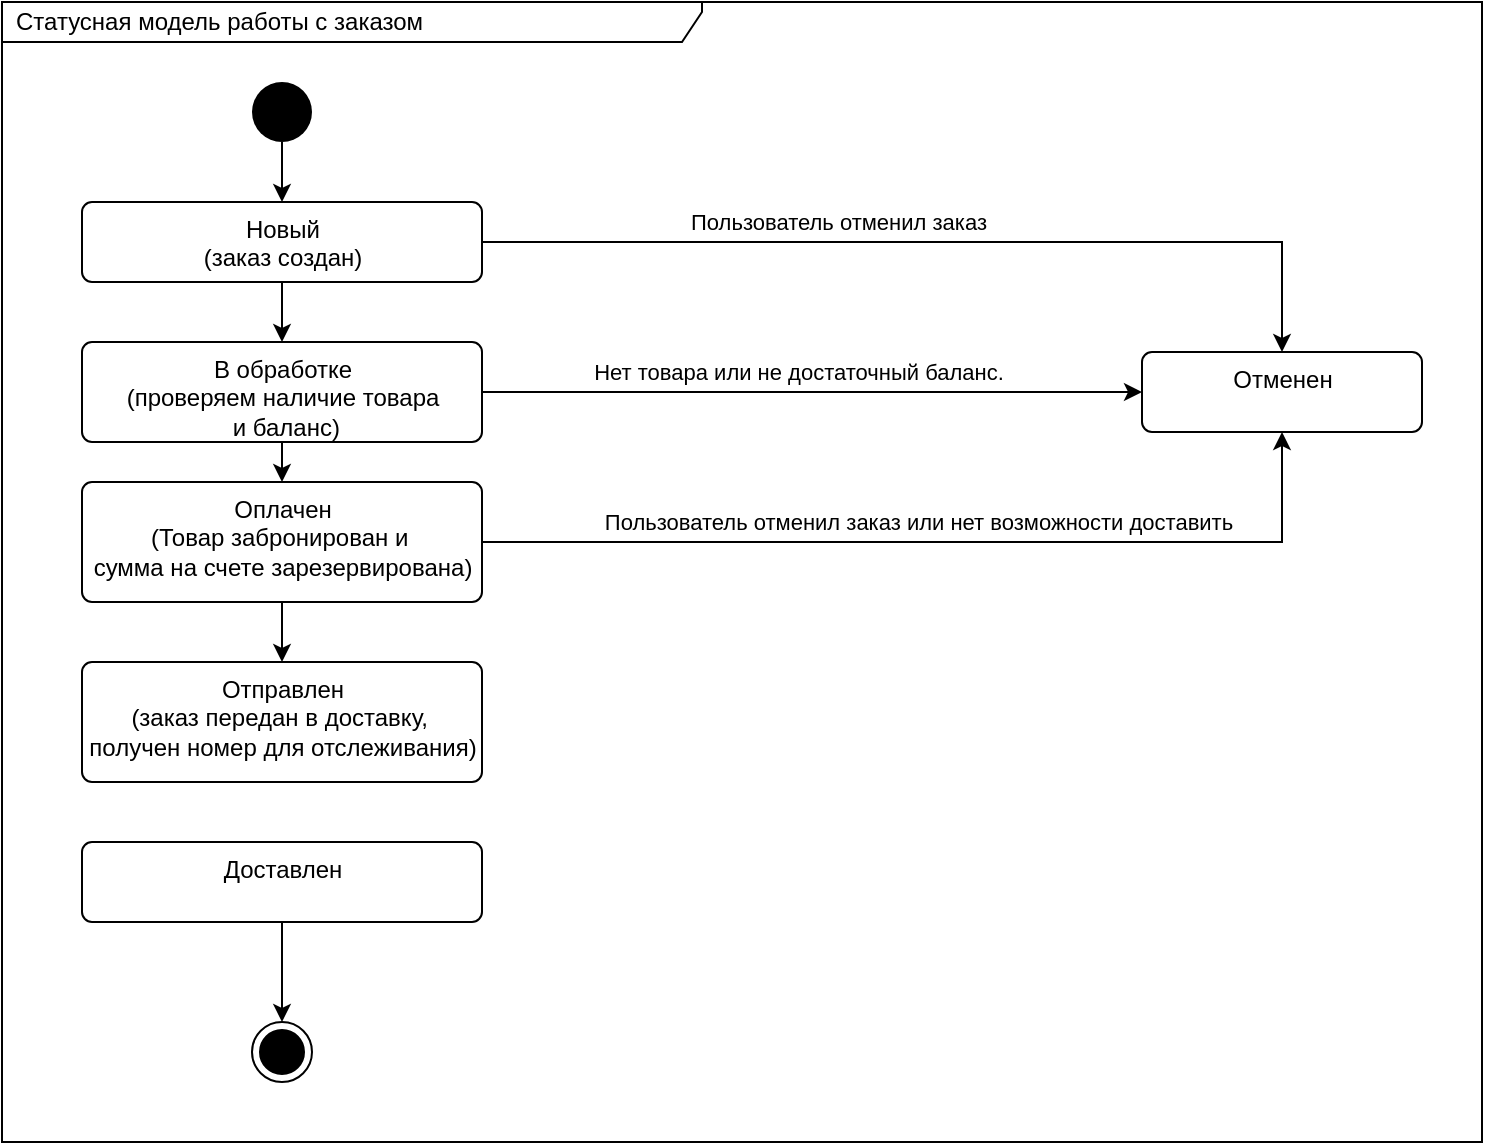 <mxfile version="26.0.4" pages="2">
  <diagram id="EZjYjFrGr3VQ2C8jx9l8" name="Verifying Access">
    <mxGraphModel dx="1430" dy="826" grid="1" gridSize="10" guides="1" tooltips="1" connect="1" arrows="1" fold="1" page="1" pageScale="1" pageWidth="1169" pageHeight="827" math="0" shadow="0">
      <root>
        <mxCell id="0" />
        <mxCell id="1" parent="0" />
        <mxCell id="rPGcQnAlgHCy1FKVBELK-1" value="Статусная модель работы с заказом" style="shape=umlFrame;whiteSpace=wrap;html=1;width=350;height=20;boundedLbl=1;verticalAlign=middle;align=left;spacingLeft=5;fontColor=#000000;fillColor=default;" parent="1" vertex="1">
          <mxGeometry x="40" y="50" width="740" height="570" as="geometry" />
        </mxCell>
        <mxCell id="kXk7Uv5nTHSRlfoIUjbw-7" value="" style="edgeStyle=orthogonalEdgeStyle;rounded=0;orthogonalLoop=1;jettySize=auto;html=1;entryX=0.5;entryY=0;entryDx=0;entryDy=0;" edge="1" parent="1" source="EBJb9w3WNIuZBFXNLwwq-1" target="vi0d4vRS0HggPI3whx-H-1">
          <mxGeometry relative="1" as="geometry" />
        </mxCell>
        <UserObject label="" link="data:page/id,dgASi5IdcRmSLp45i_bj" id="EBJb9w3WNIuZBFXNLwwq-1">
          <mxCell style="ellipse;fillColor=#000000;strokeColor=none;" parent="1" vertex="1">
            <mxGeometry x="165" y="90" width="30" height="30" as="geometry" />
          </mxCell>
        </UserObject>
        <mxCell id="vi0d4vRS0HggPI3whx-H-4" value="" style="edgeStyle=orthogonalEdgeStyle;rounded=0;orthogonalLoop=1;jettySize=auto;html=1;" parent="1" source="vi0d4vRS0HggPI3whx-H-1" target="vi0d4vRS0HggPI3whx-H-3" edge="1">
          <mxGeometry x="-0.259" y="20" relative="1" as="geometry">
            <mxPoint as="offset" />
          </mxGeometry>
        </mxCell>
        <mxCell id="ZW06rnSiX9Yk8SDodGn0-7" style="edgeStyle=orthogonalEdgeStyle;rounded=0;orthogonalLoop=1;jettySize=auto;html=1;exitX=1;exitY=0.5;exitDx=0;exitDy=0;entryX=0.5;entryY=0;entryDx=0;entryDy=0;" parent="1" source="vi0d4vRS0HggPI3whx-H-1" target="ZW06rnSiX9Yk8SDodGn0-2" edge="1">
          <mxGeometry relative="1" as="geometry">
            <mxPoint x="350" y="200" as="targetPoint" />
            <Array as="points">
              <mxPoint x="680" y="170" />
            </Array>
          </mxGeometry>
        </mxCell>
        <mxCell id="PzxShNgPtXf2Yx0DU02M-6" value="Пользователь отменил заказ" style="edgeLabel;html=1;align=center;verticalAlign=middle;resizable=0;points=[];" parent="ZW06rnSiX9Yk8SDodGn0-7" vertex="1" connectable="0">
          <mxGeometry x="-0.45" relative="1" as="geometry">
            <mxPoint x="53" y="-10" as="offset" />
          </mxGeometry>
        </mxCell>
        <mxCell id="vi0d4vRS0HggPI3whx-H-1" value="Новый&lt;br&gt;(заказ создан)" style="html=1;align=center;verticalAlign=top;rounded=1;absoluteArcSize=1;arcSize=10;dashed=0;" parent="1" vertex="1">
          <mxGeometry x="80" y="150" width="200" height="40" as="geometry" />
        </mxCell>
        <mxCell id="vi0d4vRS0HggPI3whx-H-3" value="В обработке&lt;div&gt;(проверяем наличие товара&lt;/div&gt;&lt;div&gt;&amp;nbsp;и баланс)&lt;/div&gt;" style="html=1;align=center;verticalAlign=top;rounded=1;absoluteArcSize=1;arcSize=10;dashed=0;" parent="1" vertex="1">
          <mxGeometry x="80" y="220" width="200" height="50" as="geometry" />
        </mxCell>
        <mxCell id="kXk7Uv5nTHSRlfoIUjbw-5" value="" style="edgeStyle=orthogonalEdgeStyle;rounded=0;orthogonalLoop=1;jettySize=auto;html=1;" edge="1" parent="1" source="vi0d4vRS0HggPI3whx-H-7" target="ZW06rnSiX9Yk8SDodGn0-4">
          <mxGeometry relative="1" as="geometry" />
        </mxCell>
        <mxCell id="vi0d4vRS0HggPI3whx-H-7" value="Оплачен&lt;div&gt;(Товар забронирован&amp;nbsp;&lt;span style=&quot;background-color: transparent; color: light-dark(rgb(0, 0, 0), rgb(255, 255, 255));&quot;&gt;и&amp;nbsp;&lt;/span&gt;&lt;/div&gt;&lt;div&gt;&lt;span style=&quot;background-color: transparent; color: light-dark(rgb(0, 0, 0), rgb(255, 255, 255));&quot;&gt;сумма на счете зарезервирована)&lt;/span&gt;&lt;/div&gt;" style="html=1;align=center;verticalAlign=top;rounded=1;absoluteArcSize=1;arcSize=10;dashed=0;" parent="1" vertex="1">
          <mxGeometry x="80" y="290" width="200" height="60" as="geometry" />
        </mxCell>
        <mxCell id="ZW06rnSiX9Yk8SDodGn0-2" value="Отменен" style="html=1;align=center;verticalAlign=top;rounded=1;absoluteArcSize=1;arcSize=10;dashed=0;" parent="1" vertex="1">
          <mxGeometry x="610" y="225" width="140" height="40" as="geometry" />
        </mxCell>
        <mxCell id="ZW06rnSiX9Yk8SDodGn0-4" value="Отправлен&lt;div&gt;(заказ передан в доставку,&amp;nbsp;&lt;/div&gt;&lt;div&gt;получен номер для отслеживания)&lt;/div&gt;" style="html=1;align=center;verticalAlign=top;rounded=1;absoluteArcSize=1;arcSize=10;dashed=0;" parent="1" vertex="1">
          <mxGeometry x="80" y="380" width="200" height="60" as="geometry" />
        </mxCell>
        <UserObject label="" link="data:page/id,dgASi5IdcRmSLp45i_bj" id="ZW06rnSiX9Yk8SDodGn0-13">
          <mxCell style="ellipse;html=1;shape=endState;fillColor=#000000;strokeColor=#000000;" parent="1" vertex="1">
            <mxGeometry x="165" y="560" width="30" height="30" as="geometry" />
          </mxCell>
        </UserObject>
        <mxCell id="kXk7Uv5nTHSRlfoIUjbw-1" value="Нет товара или не достаточный баланс." style="edgeStyle=orthogonalEdgeStyle;rounded=0;orthogonalLoop=1;jettySize=auto;html=1;entryX=0;entryY=0.5;entryDx=0;entryDy=0;exitX=1;exitY=0.5;exitDx=0;exitDy=0;" edge="1" parent="1" source="vi0d4vRS0HggPI3whx-H-3" target="ZW06rnSiX9Yk8SDodGn0-2">
          <mxGeometry x="-0.043" y="10" relative="1" as="geometry">
            <mxPoint as="offset" />
            <mxPoint x="590" y="170" as="sourcePoint" />
            <mxPoint x="201" y="541" as="targetPoint" />
            <Array as="points" />
          </mxGeometry>
        </mxCell>
        <mxCell id="kXk7Uv5nTHSRlfoIUjbw-2" value="" style="edgeStyle=orthogonalEdgeStyle;rounded=0;orthogonalLoop=1;jettySize=auto;html=1;exitX=0.5;exitY=1;exitDx=0;exitDy=0;entryX=0.5;entryY=0;entryDx=0;entryDy=0;" edge="1" parent="1" source="vi0d4vRS0HggPI3whx-H-3" target="vi0d4vRS0HggPI3whx-H-7">
          <mxGeometry x="-0.259" y="20" relative="1" as="geometry">
            <mxPoint as="offset" />
            <mxPoint x="190" y="200" as="sourcePoint" />
            <mxPoint x="190" y="310" as="targetPoint" />
          </mxGeometry>
        </mxCell>
        <mxCell id="kXk7Uv5nTHSRlfoIUjbw-3" value="Пользователь отменил заказ или нет возможности доставить" style="edgeStyle=orthogonalEdgeStyle;rounded=0;orthogonalLoop=1;jettySize=auto;html=1;entryX=0.5;entryY=1;entryDx=0;entryDy=0;exitX=1;exitY=0.5;exitDx=0;exitDy=0;" edge="1" parent="1" source="vi0d4vRS0HggPI3whx-H-7" target="ZW06rnSiX9Yk8SDodGn0-2">
          <mxGeometry x="-0.043" y="10" relative="1" as="geometry">
            <mxPoint as="offset" />
            <mxPoint x="310" y="435" as="sourcePoint" />
            <mxPoint x="710" y="430" as="targetPoint" />
            <Array as="points">
              <mxPoint x="680" y="320" />
            </Array>
          </mxGeometry>
        </mxCell>
        <mxCell id="kXk7Uv5nTHSRlfoIUjbw-6" value="" style="edgeStyle=orthogonalEdgeStyle;rounded=0;orthogonalLoop=1;jettySize=auto;html=1;" edge="1" parent="1" source="kXk7Uv5nTHSRlfoIUjbw-4" target="ZW06rnSiX9Yk8SDodGn0-13">
          <mxGeometry relative="1" as="geometry" />
        </mxCell>
        <mxCell id="kXk7Uv5nTHSRlfoIUjbw-4" value="Доставлен" style="html=1;align=center;verticalAlign=top;rounded=1;absoluteArcSize=1;arcSize=10;dashed=0;" vertex="1" parent="1">
          <mxGeometry x="80" y="470" width="200" height="40" as="geometry" />
        </mxCell>
      </root>
    </mxGraphModel>
  </diagram>
  <diagram id="JKd4vY2PccsirPRPme6_" name="Reconnecting">
    <mxGraphModel dx="2074" dy="1197" grid="1" gridSize="10" guides="1" tooltips="1" connect="1" arrows="1" fold="1" page="1" pageScale="1" pageWidth="1169" pageHeight="827" math="0" shadow="0">
      <root>
        <mxCell id="0" />
        <mxCell id="1" parent="0" />
        <mxCell id="C12eUxMGgNv5EMjZ2_0J-2" style="edgeStyle=orthogonalEdgeStyle;rounded=0;orthogonalLoop=1;jettySize=auto;html=1;" parent="1" source="_ona8Ecr7LBRRXpukymA-1" edge="1">
          <mxGeometry relative="1" as="geometry">
            <mxPoint x="200" y="320" as="targetPoint" />
          </mxGeometry>
        </mxCell>
        <mxCell id="_ona8Ecr7LBRRXpukymA-1" value="" style="ellipse;fillColor=#000000;strokeColor=none;" parent="1" vertex="1">
          <mxGeometry x="80" y="305" width="30" height="30" as="geometry" />
        </mxCell>
        <mxCell id="_ona8Ecr7LBRRXpukymA-2" value="Reconnecting, Locked" style="html=1;align=center;verticalAlign=top;rounded=1;absoluteArcSize=1;arcSize=10;dashed=0;fillColor=none;" parent="1" vertex="1">
          <mxGeometry x="200" y="150" width="840" height="320" as="geometry" />
        </mxCell>
        <mxCell id="_ona8Ecr7LBRRXpukymA-7" style="edgeStyle=orthogonalEdgeStyle;rounded=0;orthogonalLoop=1;jettySize=auto;html=1;" parent="1" source="_ona8Ecr7LBRRXpukymA-3" target="_ona8Ecr7LBRRXpukymA-4" edge="1">
          <mxGeometry relative="1" as="geometry" />
        </mxCell>
        <mxCell id="_ona8Ecr7LBRRXpukymA-3" value="" style="ellipse;fillColor=#000000;strokeColor=none;" parent="1" vertex="1">
          <mxGeometry x="270" y="230" width="30" height="30" as="geometry" />
        </mxCell>
        <mxCell id="2e3wcNazp82CeaKeVhul-2" style="edgeStyle=orthogonalEdgeStyle;rounded=0;orthogonalLoop=1;jettySize=auto;html=1;" parent="1" source="_ona8Ecr7LBRRXpukymA-4" target="2e3wcNazp82CeaKeVhul-1" edge="1">
          <mxGeometry relative="1" as="geometry">
            <Array as="points">
              <mxPoint x="450" y="285" />
            </Array>
          </mxGeometry>
        </mxCell>
        <mxCell id="2e3wcNazp82CeaKeVhul-3" value="success [connection established]" style="edgeLabel;html=1;align=center;verticalAlign=middle;resizable=0;points=[];" parent="2e3wcNazp82CeaKeVhul-2" vertex="1" connectable="0">
          <mxGeometry x="-0.958" y="-1" relative="1" as="geometry">
            <mxPoint as="offset" />
          </mxGeometry>
        </mxCell>
        <mxCell id="_ona8Ecr7LBRRXpukymA-4" value="Establishing Connection" style="html=1;align=center;verticalAlign=top;rounded=1;absoluteArcSize=1;arcSize=10;dashed=0;fillColor=none;" parent="1" vertex="1">
          <mxGeometry x="380" y="225" width="140" height="40" as="geometry" />
        </mxCell>
        <mxCell id="_ona8Ecr7LBRRXpukymA-5" style="edgeStyle=orthogonalEdgeStyle;rounded=0;orthogonalLoop=1;jettySize=auto;html=1;" parent="1" source="_ona8Ecr7LBRRXpukymA-4" target="_ona8Ecr7LBRRXpukymA-4" edge="1">
          <mxGeometry relative="1" as="geometry">
            <Array as="points">
              <mxPoint x="560" y="250" />
              <mxPoint x="530" y="200" />
            </Array>
          </mxGeometry>
        </mxCell>
        <mxCell id="_ona8Ecr7LBRRXpukymA-6" value="failed [no connection] /wait 5 seconds /connect" style="edgeLabel;html=1;align=center;verticalAlign=middle;resizable=0;points=[];" parent="_ona8Ecr7LBRRXpukymA-5" vertex="1" connectable="0">
          <mxGeometry x="-0.529" y="-2" relative="1" as="geometry">
            <mxPoint x="78" as="offset" />
          </mxGeometry>
        </mxCell>
        <mxCell id="_ona8Ecr7LBRRXpukymA-10" style="edgeStyle=orthogonalEdgeStyle;rounded=0;orthogonalLoop=1;jettySize=auto;html=1;" parent="1" source="_ona8Ecr7LBRRXpukymA-8" target="_ona8Ecr7LBRRXpukymA-9" edge="1">
          <mxGeometry relative="1" as="geometry" />
        </mxCell>
        <mxCell id="_ona8Ecr7LBRRXpukymA-8" value="" style="ellipse;fillColor=#000000;strokeColor=none;" parent="1" vertex="1">
          <mxGeometry x="270" y="389" width="30" height="30" as="geometry" />
        </mxCell>
        <mxCell id="_ona8Ecr7LBRRXpukymA-12" style="edgeStyle=orthogonalEdgeStyle;rounded=0;orthogonalLoop=1;jettySize=auto;html=1;" parent="1" source="_ona8Ecr7LBRRXpukymA-9" target="_ona8Ecr7LBRRXpukymA-11" edge="1">
          <mxGeometry relative="1" as="geometry" />
        </mxCell>
        <mxCell id="C12eUxMGgNv5EMjZ2_0J-1" value="key presented [valid RFID code] /verify access" style="edgeLabel;html=1;align=center;verticalAlign=middle;resizable=0;points=[];" parent="_ona8Ecr7LBRRXpukymA-12" vertex="1" connectable="0">
          <mxGeometry x="-0.689" y="-1" relative="1" as="geometry">
            <mxPoint x="76" y="-11" as="offset" />
          </mxGeometry>
        </mxCell>
        <mxCell id="_ona8Ecr7LBRRXpukymA-9" value="Listening" style="html=1;align=center;verticalAlign=top;rounded=1;absoluteArcSize=1;arcSize=10;fillColor=none;" parent="1" vertex="1">
          <mxGeometry x="380" y="384" width="140" height="40" as="geometry" />
        </mxCell>
        <mxCell id="2e3wcNazp82CeaKeVhul-5" style="edgeStyle=orthogonalEdgeStyle;rounded=0;orthogonalLoop=1;jettySize=auto;html=1;" parent="1" source="_ona8Ecr7LBRRXpukymA-11" target="_ona8Ecr7LBRRXpukymA-9" edge="1">
          <mxGeometry relative="1" as="geometry">
            <Array as="points">
              <mxPoint x="960" y="404" />
              <mxPoint x="960" y="360" />
              <mxPoint x="450" y="360" />
            </Array>
          </mxGeometry>
        </mxCell>
        <UserObject label="Verifying Access &lt;br&gt;via Internal Records" link="data:page/id,EZjYjFrGr3VQ2C8jx9l8" id="_ona8Ecr7LBRRXpukymA-11">
          <mxCell style="html=1;align=center;verticalAlign=top;rounded=1;absoluteArcSize=1;arcSize=10;dashed=1;fillColor=none;" parent="1" vertex="1">
            <mxGeometry x="780" y="384" width="140" height="40" as="geometry" />
          </mxCell>
        </UserObject>
        <mxCell id="2e3wcNazp82CeaKeVhul-1" value="" style="ellipse;html=1;shape=endState;fillColor=#000000;strokeColor=#000000;" parent="1" vertex="1">
          <mxGeometry x="980" y="270" width="30" height="30" as="geometry" />
        </mxCell>
        <mxCell id="C12eUxMGgNv5EMjZ2_0J-3" value="" style="endArrow=none;dashed=1;html=1;rounded=0;exitX=0;exitY=0.534;exitDx=0;exitDy=0;exitPerimeter=0;" parent="1" source="_ona8Ecr7LBRRXpukymA-2" edge="1">
          <mxGeometry width="50" height="50" relative="1" as="geometry">
            <mxPoint x="650" y="450" as="sourcePoint" />
            <mxPoint x="1040" y="321" as="targetPoint" />
          </mxGeometry>
        </mxCell>
        <mxCell id="nmcikMg4KhcZrkHjir1N-1" value="IOT Smart Lock - Reconnecting - UML Sub-State Diagram" style="shape=umlFrame;whiteSpace=wrap;html=1;width=350;height=20;boundedLbl=1;verticalAlign=middle;align=left;spacingLeft=5;fontColor=#000000;fillColor=default;" parent="1" vertex="1">
          <mxGeometry x="40" y="90" width="1080" height="430" as="geometry" />
        </mxCell>
      </root>
    </mxGraphModel>
  </diagram>
</mxfile>
